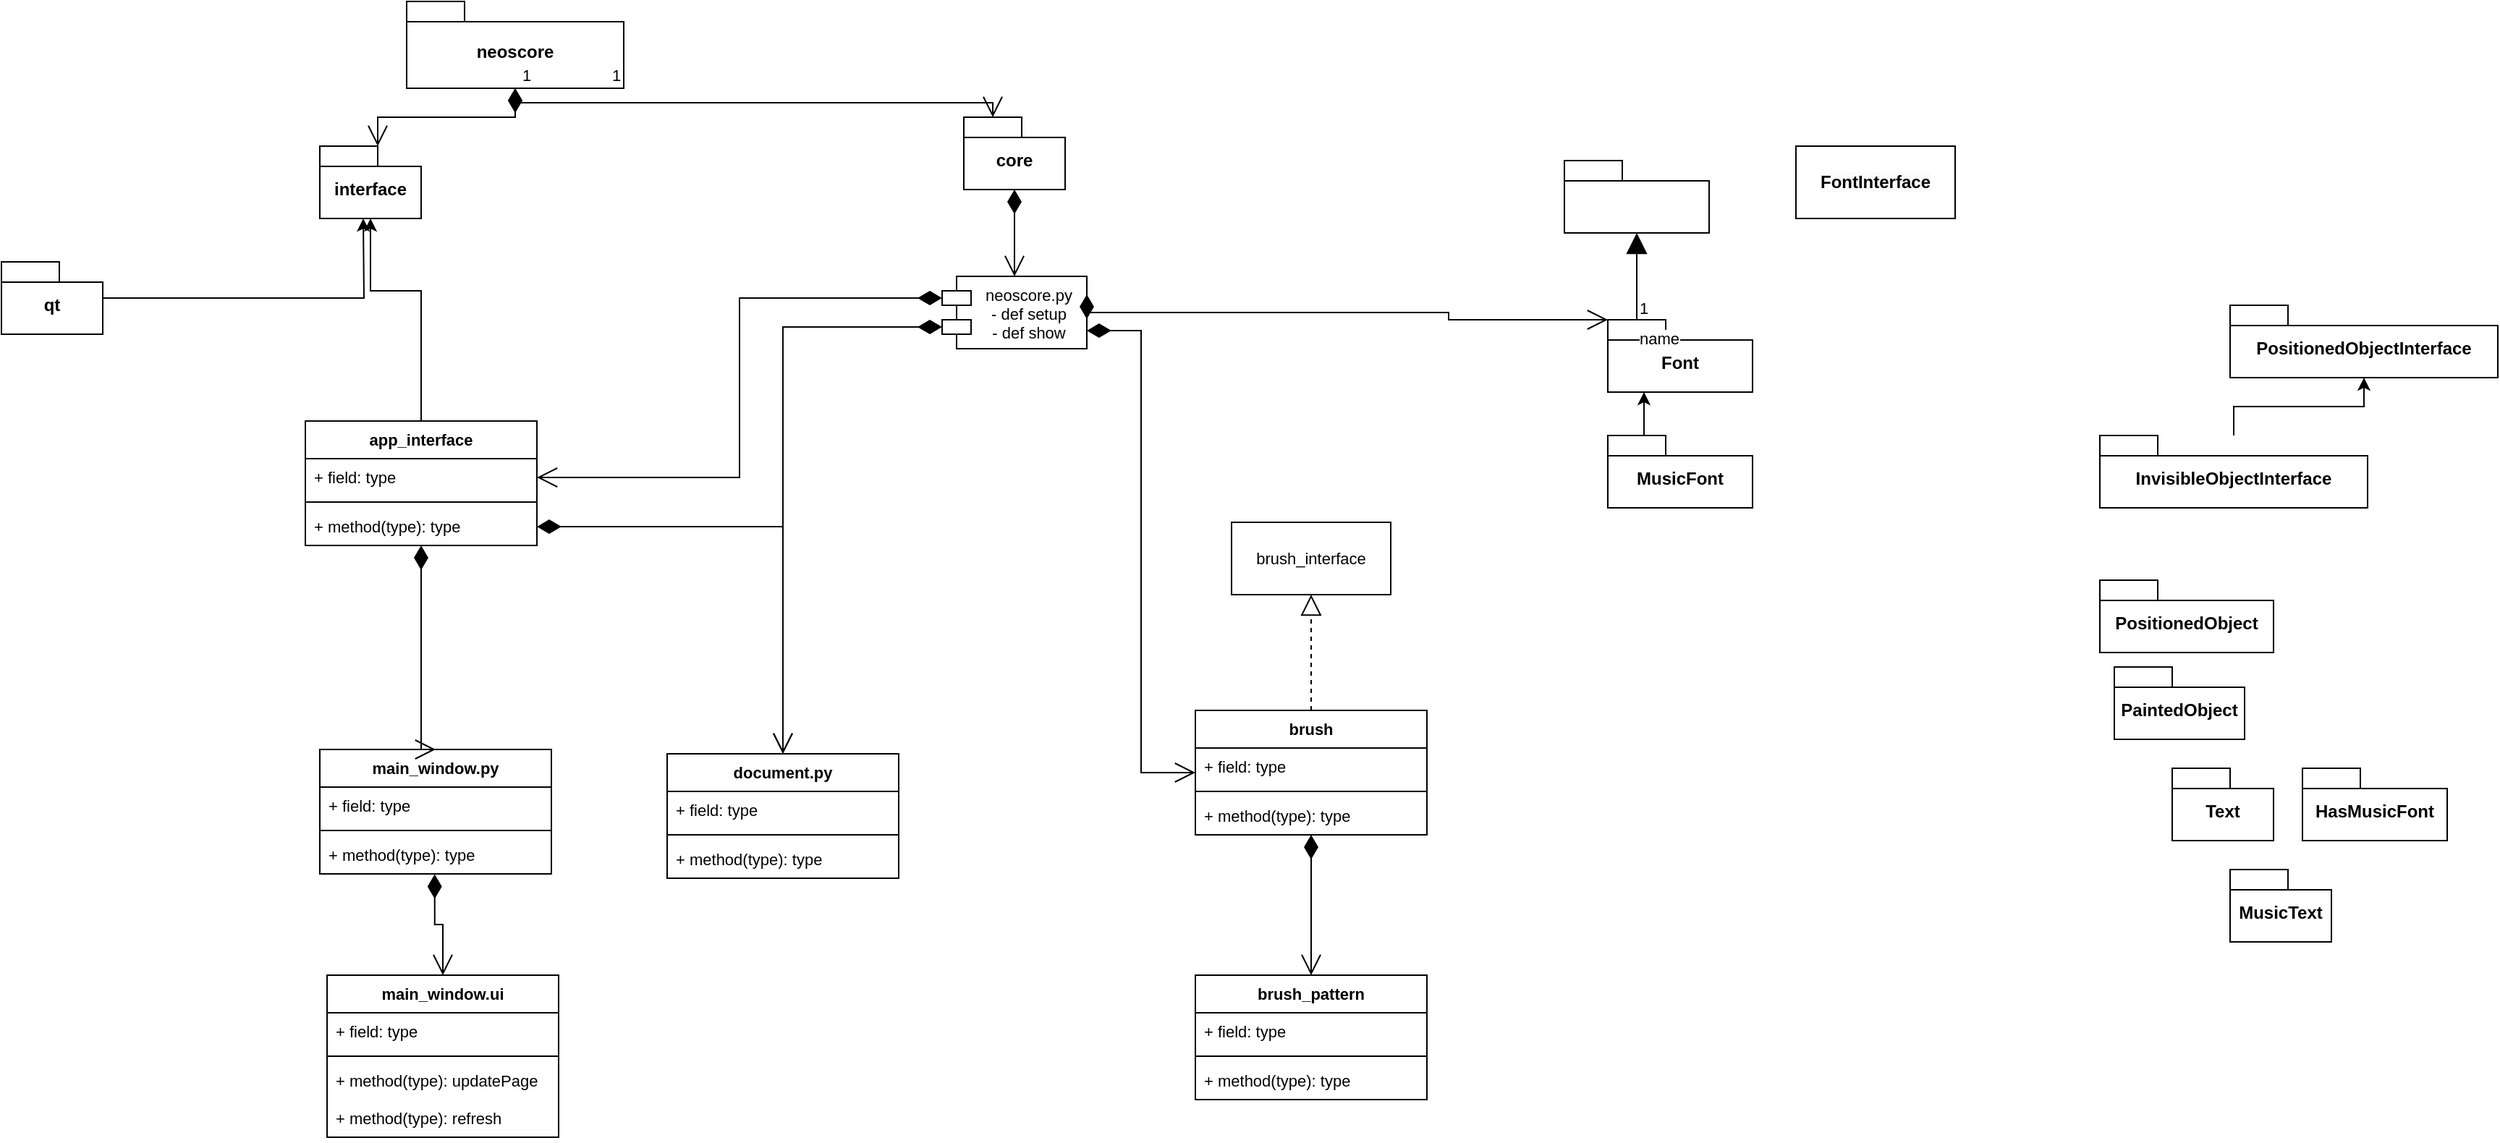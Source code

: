 <mxfile version="24.3.1" type="github">
  <diagram id="C5RBs43oDa-KdzZeNtuy" name="Page-1">
    <mxGraphModel dx="1920" dy="1282" grid="1" gridSize="10" guides="1" tooltips="1" connect="1" arrows="1" fold="1" page="1" pageScale="1" pageWidth="3300" pageHeight="4681" math="0" shadow="0">
      <root>
        <mxCell id="WIyWlLk6GJQsqaUBKTNV-0" />
        <mxCell id="WIyWlLk6GJQsqaUBKTNV-1" parent="WIyWlLk6GJQsqaUBKTNV-0" />
        <mxCell id="VG9hoFB7-Ld1tasC14N7-14" value="neoscore" style="shape=folder;fontStyle=1;spacingTop=10;tabWidth=40;tabHeight=14;tabPosition=left;html=1;whiteSpace=wrap;" vertex="1" parent="WIyWlLk6GJQsqaUBKTNV-1">
          <mxGeometry x="1290" y="140" width="150" height="60" as="geometry" />
        </mxCell>
        <mxCell id="VG9hoFB7-Ld1tasC14N7-19" value="interface" style="shape=folder;fontStyle=1;spacingTop=10;tabWidth=40;tabHeight=14;tabPosition=left;html=1;whiteSpace=wrap;" vertex="1" parent="WIyWlLk6GJQsqaUBKTNV-1">
          <mxGeometry x="1230" y="240" width="70" height="50" as="geometry" />
        </mxCell>
        <mxCell id="VG9hoFB7-Ld1tasC14N7-75" style="edgeStyle=orthogonalEdgeStyle;rounded=0;orthogonalLoop=1;jettySize=auto;html=1;entryX=0.5;entryY=0;entryDx=0;entryDy=0;strokeColor=default;align=left;verticalAlign=bottom;fontFamily=Helvetica;fontSize=11;fontColor=default;labelBackgroundColor=default;startArrow=diamondThin;startFill=1;startSize=14;endArrow=open;endSize=12;" edge="1" parent="WIyWlLk6GJQsqaUBKTNV-1" source="VG9hoFB7-Ld1tasC14N7-22" target="VG9hoFB7-Ld1tasC14N7-74">
          <mxGeometry relative="1" as="geometry" />
        </mxCell>
        <mxCell id="VG9hoFB7-Ld1tasC14N7-22" value="core" style="shape=folder;fontStyle=1;spacingTop=10;tabWidth=40;tabHeight=14;tabPosition=left;html=1;whiteSpace=wrap;" vertex="1" parent="WIyWlLk6GJQsqaUBKTNV-1">
          <mxGeometry x="1675" y="220" width="70" height="50" as="geometry" />
        </mxCell>
        <mxCell id="VG9hoFB7-Ld1tasC14N7-27" style="edgeStyle=orthogonalEdgeStyle;rounded=0;orthogonalLoop=1;jettySize=auto;html=1;" edge="1" parent="WIyWlLk6GJQsqaUBKTNV-1" source="VG9hoFB7-Ld1tasC14N7-24">
          <mxGeometry relative="1" as="geometry">
            <mxPoint x="1260" y="290" as="targetPoint" />
          </mxGeometry>
        </mxCell>
        <mxCell id="VG9hoFB7-Ld1tasC14N7-24" value="qt" style="shape=folder;fontStyle=1;spacingTop=10;tabWidth=40;tabHeight=14;tabPosition=left;html=1;whiteSpace=wrap;" vertex="1" parent="WIyWlLk6GJQsqaUBKTNV-1">
          <mxGeometry x="1010" y="320" width="70" height="50" as="geometry" />
        </mxCell>
        <mxCell id="VG9hoFB7-Ld1tasC14N7-26" style="edgeStyle=orthogonalEdgeStyle;rounded=0;orthogonalLoop=1;jettySize=auto;html=1;entryX=0.5;entryY=1;entryDx=0;entryDy=0;entryPerimeter=0;exitX=0.5;exitY=0;exitDx=0;exitDy=0;" edge="1" parent="WIyWlLk6GJQsqaUBKTNV-1" source="VG9hoFB7-Ld1tasC14N7-64" target="VG9hoFB7-Ld1tasC14N7-19">
          <mxGeometry relative="1" as="geometry">
            <mxPoint x="1310" y="345" as="sourcePoint" />
            <Array as="points">
              <mxPoint x="1300" y="340" />
              <mxPoint x="1265" y="340" />
            </Array>
          </mxGeometry>
        </mxCell>
        <mxCell id="VG9hoFB7-Ld1tasC14N7-28" value="MusicText" style="shape=folder;fontStyle=1;spacingTop=10;tabWidth=40;tabHeight=14;tabPosition=left;html=1;whiteSpace=wrap;" vertex="1" parent="WIyWlLk6GJQsqaUBKTNV-1">
          <mxGeometry x="2550" y="740" width="70" height="50" as="geometry" />
        </mxCell>
        <mxCell id="VG9hoFB7-Ld1tasC14N7-30" value="Text" style="shape=folder;fontStyle=1;spacingTop=10;tabWidth=40;tabHeight=14;tabPosition=left;html=1;whiteSpace=wrap;" vertex="1" parent="WIyWlLk6GJQsqaUBKTNV-1">
          <mxGeometry x="2510" y="670" width="70" height="50" as="geometry" />
        </mxCell>
        <mxCell id="VG9hoFB7-Ld1tasC14N7-31" value="HasMusicFont" style="shape=folder;fontStyle=1;spacingTop=10;tabWidth=40;tabHeight=14;tabPosition=left;html=1;whiteSpace=wrap;" vertex="1" parent="WIyWlLk6GJQsqaUBKTNV-1">
          <mxGeometry x="2600" y="670" width="100" height="50" as="geometry" />
        </mxCell>
        <mxCell id="VG9hoFB7-Ld1tasC14N7-32" value="PaintedObject" style="shape=folder;fontStyle=1;spacingTop=10;tabWidth=40;tabHeight=14;tabPosition=left;html=1;whiteSpace=wrap;" vertex="1" parent="WIyWlLk6GJQsqaUBKTNV-1">
          <mxGeometry x="2470" y="600" width="90" height="50" as="geometry" />
        </mxCell>
        <mxCell id="VG9hoFB7-Ld1tasC14N7-33" value="1" style="endArrow=open;html=1;endSize=12;startArrow=diamondThin;startSize=14;startFill=1;edgeStyle=orthogonalEdgeStyle;align=left;verticalAlign=bottom;rounded=0;entryX=0;entryY=0;entryDx=40;entryDy=0;entryPerimeter=0;" edge="1" parent="WIyWlLk6GJQsqaUBKTNV-1" source="VG9hoFB7-Ld1tasC14N7-14" target="VG9hoFB7-Ld1tasC14N7-19">
          <mxGeometry x="-1" y="3" relative="1" as="geometry">
            <mxPoint x="1365" y="200" as="sourcePoint" />
            <mxPoint x="1365" y="360" as="targetPoint" />
          </mxGeometry>
        </mxCell>
        <mxCell id="VG9hoFB7-Ld1tasC14N7-34" value="1" style="endArrow=open;html=1;endSize=12;startArrow=diamondThin;startSize=14;startFill=1;edgeStyle=orthogonalEdgeStyle;align=left;verticalAlign=bottom;rounded=0;entryX=0;entryY=0;entryDx=20;entryDy=0;entryPerimeter=0;exitX=0.5;exitY=1;exitDx=0;exitDy=0;exitPerimeter=0;" edge="1" parent="WIyWlLk6GJQsqaUBKTNV-1" source="VG9hoFB7-Ld1tasC14N7-14" target="VG9hoFB7-Ld1tasC14N7-22">
          <mxGeometry x="-1" y="65" relative="1" as="geometry">
            <mxPoint x="1370" y="265" as="sourcePoint" />
            <mxPoint x="1280" y="250" as="targetPoint" />
            <mxPoint as="offset" />
          </mxGeometry>
        </mxCell>
        <mxCell id="VG9hoFB7-Ld1tasC14N7-35" value="PositionedObject" style="shape=folder;fontStyle=1;spacingTop=10;tabWidth=40;tabHeight=14;tabPosition=left;html=1;whiteSpace=wrap;" vertex="1" parent="WIyWlLk6GJQsqaUBKTNV-1">
          <mxGeometry x="2460" y="540" width="120" height="50" as="geometry" />
        </mxCell>
        <mxCell id="VG9hoFB7-Ld1tasC14N7-36" value="PositionedObjectInterface" style="shape=folder;fontStyle=1;spacingTop=10;tabWidth=40;tabHeight=14;tabPosition=left;html=1;whiteSpace=wrap;" vertex="1" parent="WIyWlLk6GJQsqaUBKTNV-1">
          <mxGeometry x="2550" y="350" width="185" height="50" as="geometry" />
        </mxCell>
        <mxCell id="VG9hoFB7-Ld1tasC14N7-37" value="InvisibleObjectInterface" style="shape=folder;fontStyle=1;spacingTop=10;tabWidth=40;tabHeight=14;tabPosition=left;html=1;whiteSpace=wrap;" vertex="1" parent="WIyWlLk6GJQsqaUBKTNV-1">
          <mxGeometry x="2460" y="440" width="185" height="50" as="geometry" />
        </mxCell>
        <mxCell id="VG9hoFB7-Ld1tasC14N7-38" style="edgeStyle=orthogonalEdgeStyle;rounded=0;orthogonalLoop=1;jettySize=auto;html=1;entryX=0.5;entryY=1;entryDx=0;entryDy=0;entryPerimeter=0;" edge="1" parent="WIyWlLk6GJQsqaUBKTNV-1" source="VG9hoFB7-Ld1tasC14N7-37" target="VG9hoFB7-Ld1tasC14N7-36">
          <mxGeometry relative="1" as="geometry" />
        </mxCell>
        <mxCell id="VG9hoFB7-Ld1tasC14N7-43" style="edgeStyle=orthogonalEdgeStyle;rounded=0;orthogonalLoop=1;jettySize=auto;html=1;exitX=0;exitY=0;exitDx=20;exitDy=0;exitPerimeter=0;entryX=0.25;entryY=1;entryDx=0;entryDy=0;entryPerimeter=0;" edge="1" parent="WIyWlLk6GJQsqaUBKTNV-1" source="VG9hoFB7-Ld1tasC14N7-39" target="VG9hoFB7-Ld1tasC14N7-40">
          <mxGeometry relative="1" as="geometry" />
        </mxCell>
        <mxCell id="VG9hoFB7-Ld1tasC14N7-39" value="MusicFont" style="shape=folder;fontStyle=1;spacingTop=10;tabWidth=40;tabHeight=14;tabPosition=left;html=1;whiteSpace=wrap;" vertex="1" parent="WIyWlLk6GJQsqaUBKTNV-1">
          <mxGeometry x="2120" y="440" width="100" height="50" as="geometry" />
        </mxCell>
        <mxCell id="VG9hoFB7-Ld1tasC14N7-40" value="Font" style="shape=folder;fontStyle=1;spacingTop=10;tabWidth=40;tabHeight=14;tabPosition=left;html=1;whiteSpace=wrap;" vertex="1" parent="WIyWlLk6GJQsqaUBKTNV-1">
          <mxGeometry x="2120" y="360" width="100" height="50" as="geometry" />
        </mxCell>
        <mxCell id="VG9hoFB7-Ld1tasC14N7-41" value="" style="shape=folder;fontStyle=1;spacingTop=10;tabWidth=40;tabHeight=14;tabPosition=left;html=1;whiteSpace=wrap;" vertex="1" parent="WIyWlLk6GJQsqaUBKTNV-1">
          <mxGeometry x="2090" y="250" width="100" height="50" as="geometry" />
        </mxCell>
        <mxCell id="VG9hoFB7-Ld1tasC14N7-58" style="edgeStyle=orthogonalEdgeStyle;rounded=0;orthogonalLoop=1;jettySize=auto;html=1;entryX=0.5;entryY=0;entryDx=0;entryDy=0;strokeColor=default;align=left;verticalAlign=bottom;fontFamily=Helvetica;fontSize=11;fontColor=default;labelBackgroundColor=default;startArrow=diamondThin;startFill=1;startSize=14;endArrow=open;endSize=12;exitX=0.496;exitY=1.01;exitDx=0;exitDy=0;exitPerimeter=0;" edge="1" parent="WIyWlLk6GJQsqaUBKTNV-1" source="VG9hoFB7-Ld1tasC14N7-62" target="VG9hoFB7-Ld1tasC14N7-52">
          <mxGeometry relative="1" as="geometry">
            <mxPoint x="1405" y="787" as="sourcePoint" />
          </mxGeometry>
        </mxCell>
        <mxCell id="VG9hoFB7-Ld1tasC14N7-52" value="main_window.ui" style="swimlane;fontStyle=1;align=center;verticalAlign=top;childLayout=stackLayout;horizontal=1;startSize=26;horizontalStack=0;resizeParent=1;resizeParentMax=0;resizeLast=0;collapsible=1;marginBottom=0;whiteSpace=wrap;html=1;fontFamily=Helvetica;fontSize=11;fontColor=default;labelBackgroundColor=default;" vertex="1" parent="WIyWlLk6GJQsqaUBKTNV-1">
          <mxGeometry x="1235" y="813" width="160" height="112" as="geometry" />
        </mxCell>
        <mxCell id="VG9hoFB7-Ld1tasC14N7-53" value="+ field: type" style="text;strokeColor=none;fillColor=none;align=left;verticalAlign=top;spacingLeft=4;spacingRight=4;overflow=hidden;rotatable=0;points=[[0,0.5],[1,0.5]];portConstraint=eastwest;whiteSpace=wrap;html=1;fontFamily=Helvetica;fontSize=11;fontColor=default;labelBackgroundColor=default;" vertex="1" parent="VG9hoFB7-Ld1tasC14N7-52">
          <mxGeometry y="26" width="160" height="26" as="geometry" />
        </mxCell>
        <mxCell id="VG9hoFB7-Ld1tasC14N7-54" value="" style="line;strokeWidth=1;fillColor=none;align=left;verticalAlign=middle;spacingTop=-1;spacingLeft=3;spacingRight=3;rotatable=0;labelPosition=right;points=[];portConstraint=eastwest;strokeColor=inherit;fontFamily=Helvetica;fontSize=11;fontColor=default;labelBackgroundColor=default;" vertex="1" parent="VG9hoFB7-Ld1tasC14N7-52">
          <mxGeometry y="52" width="160" height="8" as="geometry" />
        </mxCell>
        <mxCell id="VG9hoFB7-Ld1tasC14N7-55" value="+ method(type): updatePage" style="text;strokeColor=none;fillColor=none;align=left;verticalAlign=top;spacingLeft=4;spacingRight=4;overflow=hidden;rotatable=0;points=[[0,0.5],[1,0.5]];portConstraint=eastwest;whiteSpace=wrap;html=1;fontFamily=Helvetica;fontSize=11;fontColor=default;labelBackgroundColor=default;" vertex="1" parent="VG9hoFB7-Ld1tasC14N7-52">
          <mxGeometry y="60" width="160" height="26" as="geometry" />
        </mxCell>
        <mxCell id="VG9hoFB7-Ld1tasC14N7-57" value="+ method(type): refresh" style="text;strokeColor=none;fillColor=none;align=left;verticalAlign=top;spacingLeft=4;spacingRight=4;overflow=hidden;rotatable=0;points=[[0,0.5],[1,0.5]];portConstraint=eastwest;whiteSpace=wrap;html=1;fontFamily=Helvetica;fontSize=11;fontColor=default;labelBackgroundColor=default;" vertex="1" parent="VG9hoFB7-Ld1tasC14N7-52">
          <mxGeometry y="86" width="160" height="26" as="geometry" />
        </mxCell>
        <mxCell id="VG9hoFB7-Ld1tasC14N7-59" value="main_window.py" style="swimlane;fontStyle=1;align=center;verticalAlign=top;childLayout=stackLayout;horizontal=1;startSize=26;horizontalStack=0;resizeParent=1;resizeParentMax=0;resizeLast=0;collapsible=1;marginBottom=0;whiteSpace=wrap;html=1;fontFamily=Helvetica;fontSize=11;fontColor=default;labelBackgroundColor=default;" vertex="1" parent="WIyWlLk6GJQsqaUBKTNV-1">
          <mxGeometry x="1230" y="657" width="160" height="86" as="geometry" />
        </mxCell>
        <mxCell id="VG9hoFB7-Ld1tasC14N7-60" value="+ field: type" style="text;strokeColor=none;fillColor=none;align=left;verticalAlign=top;spacingLeft=4;spacingRight=4;overflow=hidden;rotatable=0;points=[[0,0.5],[1,0.5]];portConstraint=eastwest;whiteSpace=wrap;html=1;fontFamily=Helvetica;fontSize=11;fontColor=default;labelBackgroundColor=default;" vertex="1" parent="VG9hoFB7-Ld1tasC14N7-59">
          <mxGeometry y="26" width="160" height="26" as="geometry" />
        </mxCell>
        <mxCell id="VG9hoFB7-Ld1tasC14N7-61" value="" style="line;strokeWidth=1;fillColor=none;align=left;verticalAlign=middle;spacingTop=-1;spacingLeft=3;spacingRight=3;rotatable=0;labelPosition=right;points=[];portConstraint=eastwest;strokeColor=inherit;fontFamily=Helvetica;fontSize=11;fontColor=default;labelBackgroundColor=default;" vertex="1" parent="VG9hoFB7-Ld1tasC14N7-59">
          <mxGeometry y="52" width="160" height="8" as="geometry" />
        </mxCell>
        <mxCell id="VG9hoFB7-Ld1tasC14N7-62" value="+ method(type): type" style="text;strokeColor=none;fillColor=none;align=left;verticalAlign=top;spacingLeft=4;spacingRight=4;overflow=hidden;rotatable=0;points=[[0,0.5],[1,0.5]];portConstraint=eastwest;whiteSpace=wrap;html=1;fontFamily=Helvetica;fontSize=11;fontColor=default;labelBackgroundColor=default;" vertex="1" parent="VG9hoFB7-Ld1tasC14N7-59">
          <mxGeometry y="60" width="160" height="26" as="geometry" />
        </mxCell>
        <mxCell id="VG9hoFB7-Ld1tasC14N7-68" style="edgeStyle=orthogonalEdgeStyle;rounded=0;orthogonalLoop=1;jettySize=auto;html=1;entryX=0.5;entryY=0;entryDx=0;entryDy=0;strokeColor=default;align=left;verticalAlign=bottom;fontFamily=Helvetica;fontSize=11;fontColor=default;labelBackgroundColor=default;startArrow=diamondThin;startFill=1;startSize=14;endArrow=open;endSize=12;" edge="1" parent="WIyWlLk6GJQsqaUBKTNV-1" target="VG9hoFB7-Ld1tasC14N7-59">
          <mxGeometry relative="1" as="geometry">
            <mxPoint x="1300" y="516" as="sourcePoint" />
            <Array as="points">
              <mxPoint x="1300" y="657" />
            </Array>
          </mxGeometry>
        </mxCell>
        <mxCell id="VG9hoFB7-Ld1tasC14N7-64" value="app_interface" style="swimlane;fontStyle=1;align=center;verticalAlign=top;childLayout=stackLayout;horizontal=1;startSize=26;horizontalStack=0;resizeParent=1;resizeParentMax=0;resizeLast=0;collapsible=1;marginBottom=0;whiteSpace=wrap;html=1;fontFamily=Helvetica;fontSize=11;fontColor=default;labelBackgroundColor=default;" vertex="1" parent="WIyWlLk6GJQsqaUBKTNV-1">
          <mxGeometry x="1220" y="430" width="160" height="86" as="geometry" />
        </mxCell>
        <mxCell id="VG9hoFB7-Ld1tasC14N7-65" value="+ field: type" style="text;strokeColor=none;fillColor=none;align=left;verticalAlign=top;spacingLeft=4;spacingRight=4;overflow=hidden;rotatable=0;points=[[0,0.5],[1,0.5]];portConstraint=eastwest;whiteSpace=wrap;html=1;fontFamily=Helvetica;fontSize=11;fontColor=default;labelBackgroundColor=default;" vertex="1" parent="VG9hoFB7-Ld1tasC14N7-64">
          <mxGeometry y="26" width="160" height="26" as="geometry" />
        </mxCell>
        <mxCell id="VG9hoFB7-Ld1tasC14N7-66" value="" style="line;strokeWidth=1;fillColor=none;align=left;verticalAlign=middle;spacingTop=-1;spacingLeft=3;spacingRight=3;rotatable=0;labelPosition=right;points=[];portConstraint=eastwest;strokeColor=inherit;fontFamily=Helvetica;fontSize=11;fontColor=default;labelBackgroundColor=default;" vertex="1" parent="VG9hoFB7-Ld1tasC14N7-64">
          <mxGeometry y="52" width="160" height="8" as="geometry" />
        </mxCell>
        <mxCell id="VG9hoFB7-Ld1tasC14N7-67" value="+ method(type): type" style="text;strokeColor=none;fillColor=none;align=left;verticalAlign=top;spacingLeft=4;spacingRight=4;overflow=hidden;rotatable=0;points=[[0,0.5],[1,0.5]];portConstraint=eastwest;whiteSpace=wrap;html=1;fontFamily=Helvetica;fontSize=11;fontColor=default;labelBackgroundColor=default;" vertex="1" parent="VG9hoFB7-Ld1tasC14N7-64">
          <mxGeometry y="60" width="160" height="26" as="geometry" />
        </mxCell>
        <mxCell id="VG9hoFB7-Ld1tasC14N7-69" value="document.py" style="swimlane;fontStyle=1;align=center;verticalAlign=top;childLayout=stackLayout;horizontal=1;startSize=26;horizontalStack=0;resizeParent=1;resizeParentMax=0;resizeLast=0;collapsible=1;marginBottom=0;whiteSpace=wrap;html=1;fontFamily=Helvetica;fontSize=11;fontColor=default;labelBackgroundColor=default;" vertex="1" parent="WIyWlLk6GJQsqaUBKTNV-1">
          <mxGeometry x="1470" y="660" width="160" height="86" as="geometry" />
        </mxCell>
        <mxCell id="VG9hoFB7-Ld1tasC14N7-70" value="+ field: type" style="text;strokeColor=none;fillColor=none;align=left;verticalAlign=top;spacingLeft=4;spacingRight=4;overflow=hidden;rotatable=0;points=[[0,0.5],[1,0.5]];portConstraint=eastwest;whiteSpace=wrap;html=1;fontFamily=Helvetica;fontSize=11;fontColor=default;labelBackgroundColor=default;" vertex="1" parent="VG9hoFB7-Ld1tasC14N7-69">
          <mxGeometry y="26" width="160" height="26" as="geometry" />
        </mxCell>
        <mxCell id="VG9hoFB7-Ld1tasC14N7-71" value="" style="line;strokeWidth=1;fillColor=none;align=left;verticalAlign=middle;spacingTop=-1;spacingLeft=3;spacingRight=3;rotatable=0;labelPosition=right;points=[];portConstraint=eastwest;strokeColor=inherit;fontFamily=Helvetica;fontSize=11;fontColor=default;labelBackgroundColor=default;" vertex="1" parent="VG9hoFB7-Ld1tasC14N7-69">
          <mxGeometry y="52" width="160" height="8" as="geometry" />
        </mxCell>
        <mxCell id="VG9hoFB7-Ld1tasC14N7-72" value="+ method(type): type" style="text;strokeColor=none;fillColor=none;align=left;verticalAlign=top;spacingLeft=4;spacingRight=4;overflow=hidden;rotatable=0;points=[[0,0.5],[1,0.5]];portConstraint=eastwest;whiteSpace=wrap;html=1;fontFamily=Helvetica;fontSize=11;fontColor=default;labelBackgroundColor=default;" vertex="1" parent="VG9hoFB7-Ld1tasC14N7-69">
          <mxGeometry y="60" width="160" height="26" as="geometry" />
        </mxCell>
        <mxCell id="VG9hoFB7-Ld1tasC14N7-73" style="edgeStyle=orthogonalEdgeStyle;rounded=0;orthogonalLoop=1;jettySize=auto;html=1;exitX=1;exitY=0.5;exitDx=0;exitDy=0;entryX=0.5;entryY=0;entryDx=0;entryDy=0;strokeColor=default;align=left;verticalAlign=bottom;fontFamily=Helvetica;fontSize=11;fontColor=default;labelBackgroundColor=default;startArrow=diamondThin;startFill=1;startSize=14;endArrow=open;endSize=12;" edge="1" parent="WIyWlLk6GJQsqaUBKTNV-1" source="VG9hoFB7-Ld1tasC14N7-67" target="VG9hoFB7-Ld1tasC14N7-69">
          <mxGeometry relative="1" as="geometry" />
        </mxCell>
        <mxCell id="VG9hoFB7-Ld1tasC14N7-77" style="edgeStyle=orthogonalEdgeStyle;rounded=0;orthogonalLoop=1;jettySize=auto;html=1;exitX=0;exitY=0;exitDx=0;exitDy=15;exitPerimeter=0;entryX=1;entryY=0.5;entryDx=0;entryDy=0;strokeColor=default;align=left;verticalAlign=bottom;fontFamily=Helvetica;fontSize=11;fontColor=default;labelBackgroundColor=default;startArrow=diamondThin;startFill=1;startSize=14;endArrow=open;endSize=12;" edge="1" parent="WIyWlLk6GJQsqaUBKTNV-1" source="VG9hoFB7-Ld1tasC14N7-74" target="VG9hoFB7-Ld1tasC14N7-65">
          <mxGeometry relative="1" as="geometry" />
        </mxCell>
        <mxCell id="VG9hoFB7-Ld1tasC14N7-81" style="edgeStyle=orthogonalEdgeStyle;rounded=0;orthogonalLoop=1;jettySize=auto;html=1;exitX=0;exitY=0;exitDx=0;exitDy=35;exitPerimeter=0;strokeColor=default;align=left;verticalAlign=bottom;fontFamily=Helvetica;fontSize=11;fontColor=default;labelBackgroundColor=default;startArrow=diamondThin;startFill=1;startSize=14;endArrow=open;endSize=12;" edge="1" parent="WIyWlLk6GJQsqaUBKTNV-1" source="VG9hoFB7-Ld1tasC14N7-74">
          <mxGeometry relative="1" as="geometry">
            <mxPoint x="1659.571" y="364.429" as="targetPoint" />
          </mxGeometry>
        </mxCell>
        <mxCell id="VG9hoFB7-Ld1tasC14N7-84" style="edgeStyle=orthogonalEdgeStyle;rounded=0;orthogonalLoop=1;jettySize=auto;html=1;exitX=0;exitY=0;exitDx=0;exitDy=35;exitPerimeter=0;entryX=0.5;entryY=0;entryDx=0;entryDy=0;strokeColor=default;align=left;verticalAlign=bottom;fontFamily=Helvetica;fontSize=11;fontColor=default;labelBackgroundColor=default;startArrow=diamondThin;startFill=1;startSize=14;endArrow=open;endSize=12;" edge="1" parent="WIyWlLk6GJQsqaUBKTNV-1" source="VG9hoFB7-Ld1tasC14N7-74" target="VG9hoFB7-Ld1tasC14N7-69">
          <mxGeometry relative="1" as="geometry" />
        </mxCell>
        <mxCell id="VG9hoFB7-Ld1tasC14N7-105" style="edgeStyle=orthogonalEdgeStyle;rounded=0;orthogonalLoop=1;jettySize=auto;html=1;exitX=1;exitY=0.75;exitDx=0;exitDy=0;entryX=0;entryY=0.5;entryDx=0;entryDy=0;strokeColor=default;align=left;verticalAlign=bottom;fontFamily=Helvetica;fontSize=11;fontColor=default;labelBackgroundColor=default;startArrow=diamondThin;startFill=1;startSize=14;endArrow=open;endSize=12;" edge="1" parent="WIyWlLk6GJQsqaUBKTNV-1" source="VG9hoFB7-Ld1tasC14N7-74" target="VG9hoFB7-Ld1tasC14N7-85">
          <mxGeometry relative="1" as="geometry" />
        </mxCell>
        <mxCell id="VG9hoFB7-Ld1tasC14N7-74" value="neoscore.py&lt;div&gt;- def setup&lt;/div&gt;&lt;div&gt;- def show&lt;/div&gt;" style="shape=module;align=left;spacingLeft=20;align=center;verticalAlign=top;whiteSpace=wrap;html=1;fontFamily=Helvetica;fontSize=11;fontColor=default;labelBackgroundColor=default;" vertex="1" parent="WIyWlLk6GJQsqaUBKTNV-1">
          <mxGeometry x="1660" y="330" width="100" height="50" as="geometry" />
        </mxCell>
        <mxCell id="VG9hoFB7-Ld1tasC14N7-79" value="name" style="endArrow=block;endFill=1;html=1;edgeStyle=orthogonalEdgeStyle;align=left;verticalAlign=top;rounded=0;strokeColor=default;fontFamily=Helvetica;fontSize=11;fontColor=default;labelBackgroundColor=default;startSize=14;endSize=12;exitX=0;exitY=0;exitDx=20;exitDy=0;exitPerimeter=0;entryX=0.5;entryY=1;entryDx=0;entryDy=0;entryPerimeter=0;" edge="1" parent="WIyWlLk6GJQsqaUBKTNV-1" source="VG9hoFB7-Ld1tasC14N7-40" target="VG9hoFB7-Ld1tasC14N7-41">
          <mxGeometry x="-1" relative="1" as="geometry">
            <mxPoint x="2210" y="630" as="sourcePoint" />
            <mxPoint x="2370" y="630" as="targetPoint" />
          </mxGeometry>
        </mxCell>
        <mxCell id="VG9hoFB7-Ld1tasC14N7-80" value="1" style="edgeLabel;resizable=0;html=1;align=left;verticalAlign=bottom;fontFamily=Helvetica;fontSize=11;fontColor=default;labelBackgroundColor=default;" connectable="0" vertex="1" parent="VG9hoFB7-Ld1tasC14N7-79">
          <mxGeometry x="-1" relative="1" as="geometry" />
        </mxCell>
        <mxCell id="VG9hoFB7-Ld1tasC14N7-82" style="edgeStyle=orthogonalEdgeStyle;rounded=0;orthogonalLoop=1;jettySize=auto;html=1;exitX=1;exitY=0.25;exitDx=0;exitDy=0;entryX=0;entryY=0;entryDx=0;entryDy=0;entryPerimeter=0;strokeColor=default;align=left;verticalAlign=bottom;fontFamily=Helvetica;fontSize=11;fontColor=default;labelBackgroundColor=default;startArrow=diamondThin;startFill=1;startSize=14;endArrow=open;endSize=12;" edge="1" parent="WIyWlLk6GJQsqaUBKTNV-1" source="VG9hoFB7-Ld1tasC14N7-74" target="VG9hoFB7-Ld1tasC14N7-40">
          <mxGeometry relative="1" as="geometry">
            <Array as="points">
              <mxPoint x="1760" y="355" />
              <mxPoint x="2010" y="355" />
            </Array>
          </mxGeometry>
        </mxCell>
        <mxCell id="VG9hoFB7-Ld1tasC14N7-104" style="edgeStyle=orthogonalEdgeStyle;rounded=0;orthogonalLoop=1;jettySize=auto;html=1;entryX=0.5;entryY=0;entryDx=0;entryDy=0;strokeColor=default;align=left;verticalAlign=bottom;fontFamily=Helvetica;fontSize=11;fontColor=default;labelBackgroundColor=default;startArrow=diamondThin;startFill=1;startSize=14;endArrow=open;endSize=12;" edge="1" parent="WIyWlLk6GJQsqaUBKTNV-1" source="VG9hoFB7-Ld1tasC14N7-85" target="VG9hoFB7-Ld1tasC14N7-89">
          <mxGeometry relative="1" as="geometry" />
        </mxCell>
        <mxCell id="VG9hoFB7-Ld1tasC14N7-85" value="brush" style="swimlane;fontStyle=1;align=center;verticalAlign=top;childLayout=stackLayout;horizontal=1;startSize=26;horizontalStack=0;resizeParent=1;resizeParentMax=0;resizeLast=0;collapsible=1;marginBottom=0;whiteSpace=wrap;html=1;fontFamily=Helvetica;fontSize=11;fontColor=default;labelBackgroundColor=default;" vertex="1" parent="WIyWlLk6GJQsqaUBKTNV-1">
          <mxGeometry x="1835" y="630" width="160" height="86" as="geometry" />
        </mxCell>
        <mxCell id="VG9hoFB7-Ld1tasC14N7-86" value="+ field: type" style="text;strokeColor=none;fillColor=none;align=left;verticalAlign=top;spacingLeft=4;spacingRight=4;overflow=hidden;rotatable=0;points=[[0,0.5],[1,0.5]];portConstraint=eastwest;whiteSpace=wrap;html=1;fontFamily=Helvetica;fontSize=11;fontColor=default;labelBackgroundColor=default;" vertex="1" parent="VG9hoFB7-Ld1tasC14N7-85">
          <mxGeometry y="26" width="160" height="26" as="geometry" />
        </mxCell>
        <mxCell id="VG9hoFB7-Ld1tasC14N7-87" value="" style="line;strokeWidth=1;fillColor=none;align=left;verticalAlign=middle;spacingTop=-1;spacingLeft=3;spacingRight=3;rotatable=0;labelPosition=right;points=[];portConstraint=eastwest;strokeColor=inherit;fontFamily=Helvetica;fontSize=11;fontColor=default;labelBackgroundColor=default;" vertex="1" parent="VG9hoFB7-Ld1tasC14N7-85">
          <mxGeometry y="52" width="160" height="8" as="geometry" />
        </mxCell>
        <mxCell id="VG9hoFB7-Ld1tasC14N7-88" value="+ method(type): type" style="text;strokeColor=none;fillColor=none;align=left;verticalAlign=top;spacingLeft=4;spacingRight=4;overflow=hidden;rotatable=0;points=[[0,0.5],[1,0.5]];portConstraint=eastwest;whiteSpace=wrap;html=1;fontFamily=Helvetica;fontSize=11;fontColor=default;labelBackgroundColor=default;" vertex="1" parent="VG9hoFB7-Ld1tasC14N7-85">
          <mxGeometry y="60" width="160" height="26" as="geometry" />
        </mxCell>
        <mxCell id="VG9hoFB7-Ld1tasC14N7-89" value="brush_pattern" style="swimlane;fontStyle=1;align=center;verticalAlign=top;childLayout=stackLayout;horizontal=1;startSize=26;horizontalStack=0;resizeParent=1;resizeParentMax=0;resizeLast=0;collapsible=1;marginBottom=0;whiteSpace=wrap;html=1;fontFamily=Helvetica;fontSize=11;fontColor=default;labelBackgroundColor=default;" vertex="1" parent="WIyWlLk6GJQsqaUBKTNV-1">
          <mxGeometry x="1835" y="813" width="160" height="86" as="geometry" />
        </mxCell>
        <mxCell id="VG9hoFB7-Ld1tasC14N7-90" value="+ field: type" style="text;strokeColor=none;fillColor=none;align=left;verticalAlign=top;spacingLeft=4;spacingRight=4;overflow=hidden;rotatable=0;points=[[0,0.5],[1,0.5]];portConstraint=eastwest;whiteSpace=wrap;html=1;fontFamily=Helvetica;fontSize=11;fontColor=default;labelBackgroundColor=default;" vertex="1" parent="VG9hoFB7-Ld1tasC14N7-89">
          <mxGeometry y="26" width="160" height="26" as="geometry" />
        </mxCell>
        <mxCell id="VG9hoFB7-Ld1tasC14N7-91" value="" style="line;strokeWidth=1;fillColor=none;align=left;verticalAlign=middle;spacingTop=-1;spacingLeft=3;spacingRight=3;rotatable=0;labelPosition=right;points=[];portConstraint=eastwest;strokeColor=inherit;fontFamily=Helvetica;fontSize=11;fontColor=default;labelBackgroundColor=default;" vertex="1" parent="VG9hoFB7-Ld1tasC14N7-89">
          <mxGeometry y="52" width="160" height="8" as="geometry" />
        </mxCell>
        <mxCell id="VG9hoFB7-Ld1tasC14N7-92" value="+ method(type): type" style="text;strokeColor=none;fillColor=none;align=left;verticalAlign=top;spacingLeft=4;spacingRight=4;overflow=hidden;rotatable=0;points=[[0,0.5],[1,0.5]];portConstraint=eastwest;whiteSpace=wrap;html=1;fontFamily=Helvetica;fontSize=11;fontColor=default;labelBackgroundColor=default;" vertex="1" parent="VG9hoFB7-Ld1tasC14N7-89">
          <mxGeometry y="60" width="160" height="26" as="geometry" />
        </mxCell>
        <mxCell id="VG9hoFB7-Ld1tasC14N7-94" value="brush_interface" style="html=1;whiteSpace=wrap;fontFamily=Helvetica;fontSize=11;fontColor=default;labelBackgroundColor=default;" vertex="1" parent="WIyWlLk6GJQsqaUBKTNV-1">
          <mxGeometry x="1860" y="500" width="110" height="50" as="geometry" />
        </mxCell>
        <mxCell id="VG9hoFB7-Ld1tasC14N7-102" value="" style="endArrow=block;dashed=1;endFill=0;endSize=12;html=1;rounded=0;strokeColor=default;align=left;verticalAlign=bottom;fontFamily=Helvetica;fontSize=11;fontColor=default;labelBackgroundColor=default;edgeStyle=orthogonalEdgeStyle;exitX=0.5;exitY=0;exitDx=0;exitDy=0;entryX=0.5;entryY=1;entryDx=0;entryDy=0;" edge="1" parent="WIyWlLk6GJQsqaUBKTNV-1" source="VG9hoFB7-Ld1tasC14N7-85" target="VG9hoFB7-Ld1tasC14N7-94">
          <mxGeometry width="160" relative="1" as="geometry">
            <mxPoint x="1940" y="690" as="sourcePoint" />
            <mxPoint x="2100" y="690" as="targetPoint" />
          </mxGeometry>
        </mxCell>
        <mxCell id="VG9hoFB7-Ld1tasC14N7-106" value="&lt;span style=&quot;font-size: 12px; font-weight: 700; background-color: rgb(251, 251, 251);&quot;&gt;FontInterface&lt;/span&gt;" style="html=1;whiteSpace=wrap;fontFamily=Helvetica;fontSize=11;fontColor=default;labelBackgroundColor=default;" vertex="1" parent="WIyWlLk6GJQsqaUBKTNV-1">
          <mxGeometry x="2250" y="240" width="110" height="50" as="geometry" />
        </mxCell>
      </root>
    </mxGraphModel>
  </diagram>
</mxfile>
